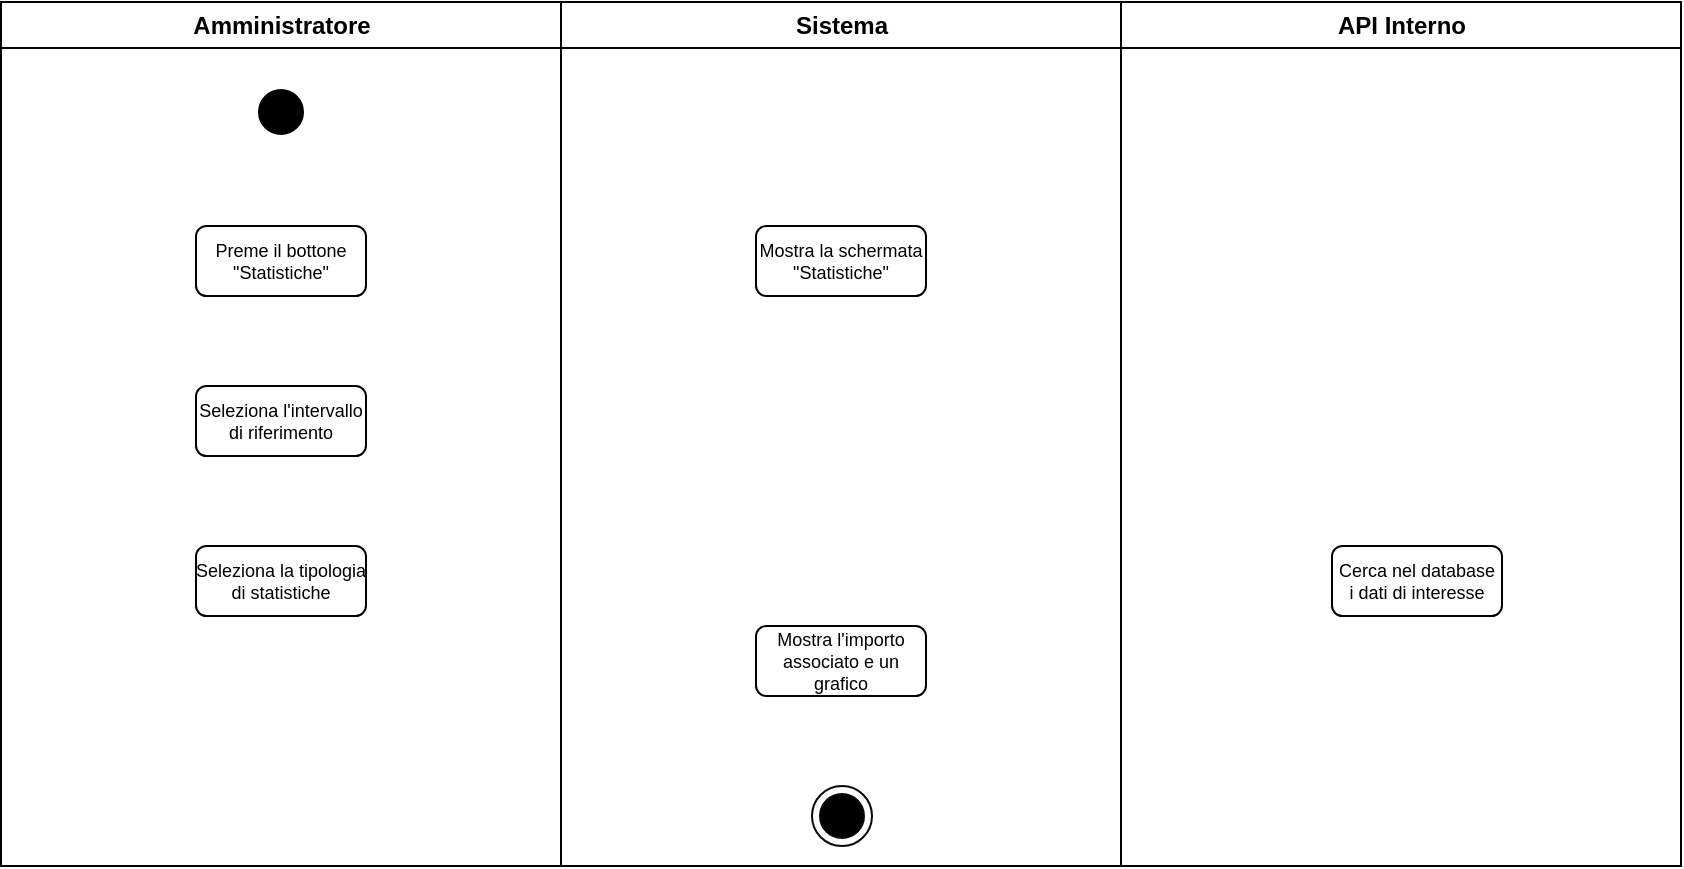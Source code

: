 <mxfile version="20.7.4" type="github"><diagram name="Page-1" id="e7e014a7-5840-1c2e-5031-d8a46d1fe8dd"><mxGraphModel dx="1434" dy="764" grid="1" gridSize="10" guides="1" tooltips="1" connect="1" arrows="1" fold="1" page="1" pageScale="1" pageWidth="1169" pageHeight="826" background="none" math="0" shadow="0"><root><mxCell id="0"/><mxCell id="1" parent="0"/><mxCell id="2" value="Amministratore" style="swimlane;whiteSpace=wrap" parent="1" vertex="1"><mxGeometry x="164.5" y="128" width="280" height="432" as="geometry"/></mxCell><mxCell id="5" value="" style="ellipse;shape=startState;fillColor=#000000;strokeColor=#000000;" parent="2" vertex="1"><mxGeometry x="125" y="40" width="30" height="30" as="geometry"/></mxCell><mxCell id="zan8dTlz7hBke7GvO7Kc-41" value="Preme il bottone &#10;&quot;Statistiche&quot;" style="strokeColor=#000000;fontSize=9;rounded=1;" vertex="1" parent="2"><mxGeometry x="97.5" y="112" width="85" height="35" as="geometry"/></mxCell><mxCell id="zan8dTlz7hBke7GvO7Kc-43" value="Seleziona l'intervallo&#10;di riferimento" style="strokeColor=#000000;fontSize=9;rounded=1;" vertex="1" parent="2"><mxGeometry x="97.5" y="192" width="85" height="35" as="geometry"/></mxCell><mxCell id="zan8dTlz7hBke7GvO7Kc-44" value="Seleziona la tipologia&#10;di statistiche" style="strokeColor=#000000;fontSize=9;rounded=1;" vertex="1" parent="2"><mxGeometry x="97.5" y="272" width="85" height="35" as="geometry"/></mxCell><mxCell id="3" value="Sistema" style="swimlane;whiteSpace=wrap" parent="1" vertex="1"><mxGeometry x="444.5" y="128" width="280" height="432" as="geometry"/></mxCell><mxCell id="zan8dTlz7hBke7GvO7Kc-42" value="Mostra la schermata&#10;&quot;Statistiche&quot;" style="strokeColor=#000000;fontSize=9;rounded=1;" vertex="1" parent="3"><mxGeometry x="97.5" y="112" width="85" height="35" as="geometry"/></mxCell><mxCell id="zan8dTlz7hBke7GvO7Kc-46" value="Mostra l'importo&#10;associato e un&#10;grafico" style="strokeColor=#000000;fontSize=9;rounded=1;" vertex="1" parent="3"><mxGeometry x="97.5" y="312" width="85" height="35" as="geometry"/></mxCell><mxCell id="38" value="" style="ellipse;shape=endState;fillColor=#000000;strokeColor=#080808;" parent="3" vertex="1"><mxGeometry x="125.5" y="392" width="30" height="30" as="geometry"/></mxCell><mxCell id="4" value="API Interno" style="swimlane;whiteSpace=wrap" parent="1" vertex="1"><mxGeometry x="724.5" y="128" width="280" height="432" as="geometry"/></mxCell><mxCell id="zan8dTlz7hBke7GvO7Kc-45" value="Cerca nel database&#10;i dati di interesse" style="strokeColor=#000000;fontSize=9;rounded=1;" vertex="1" parent="4"><mxGeometry x="105.5" y="272" width="85" height="35" as="geometry"/></mxCell></root></mxGraphModel></diagram></mxfile>